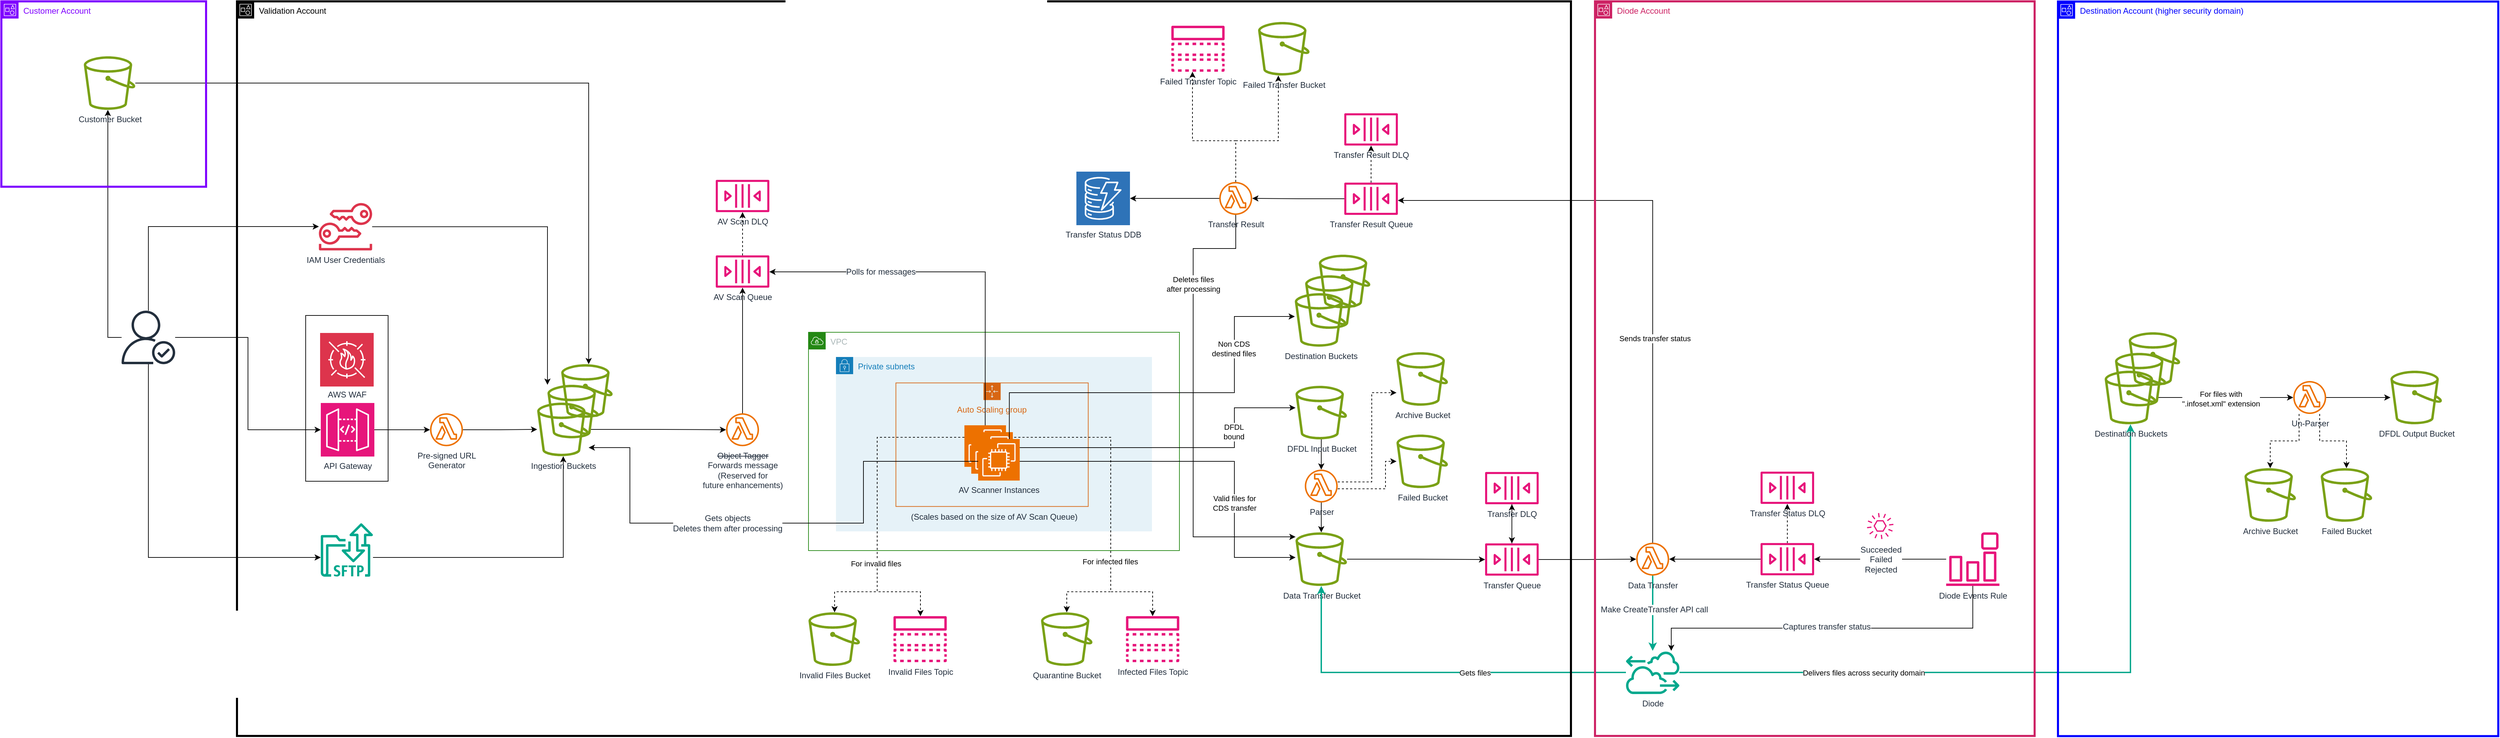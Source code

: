 <mxfile version="21.7.4" type="device">
  <diagram id="eF6gYfKP3uCHMjd-4i2G" name="Page-1">
    <mxGraphModel dx="3836" dy="2178" grid="1" gridSize="10" guides="1" tooltips="1" connect="1" arrows="1" fold="1" page="1" pageScale="1" pageWidth="850" pageHeight="1100" math="0" shadow="0">
      <root>
        <mxCell id="0" />
        <mxCell id="1" parent="0" />
        <mxCell id="sntGFf_pfklbJmKi7fL0-56" style="edgeStyle=orthogonalEdgeStyle;rounded=0;orthogonalLoop=1;jettySize=auto;html=1;fontFamily=Helvetica;fontSize=12;fontColor=#232F3E;" parent="1" source="sntGFf_pfklbJmKi7fL0-2" target="sntGFf_pfklbJmKi7fL0-34" edge="1">
          <mxGeometry relative="1" as="geometry" />
        </mxCell>
        <mxCell id="sntGFf_pfklbJmKi7fL0-2" value="Data Transfer Bucket" style="sketch=0;outlineConnect=0;fontColor=#232F3E;gradientColor=none;fillColor=#7AA116;strokeColor=none;dashed=0;verticalLabelPosition=bottom;verticalAlign=top;align=center;html=1;fontSize=12;fontStyle=0;aspect=fixed;pointerEvents=1;shape=mxgraph.aws4.bucket;" parent="1" vertex="1">
          <mxGeometry x="769" y="533.5" width="75" height="78" as="geometry" />
        </mxCell>
        <mxCell id="sntGFf_pfklbJmKi7fL0-3" value="AV Scan DLQ" style="sketch=0;outlineConnect=0;fontColor=#232F3E;gradientColor=none;fillColor=#E7157B;strokeColor=none;dashed=0;verticalLabelPosition=bottom;verticalAlign=top;align=center;html=1;fontSize=12;fontStyle=0;aspect=fixed;pointerEvents=1;shape=mxgraph.aws4.queue;" parent="1" vertex="1">
          <mxGeometry x="-75" y="20" width="78" height="47" as="geometry" />
        </mxCell>
        <mxCell id="sntGFf_pfklbJmKi7fL0-39" value="" style="edgeStyle=orthogonalEdgeStyle;rounded=0;orthogonalLoop=1;jettySize=auto;html=1;fontFamily=Helvetica;fontSize=12;fontColor=#232F3E;dashed=1;" parent="1" source="sntGFf_pfklbJmKi7fL0-6" target="sntGFf_pfklbJmKi7fL0-3" edge="1">
          <mxGeometry relative="1" as="geometry" />
        </mxCell>
        <mxCell id="sntGFf_pfklbJmKi7fL0-6" value="AV Scan Queue" style="sketch=0;outlineConnect=0;fontColor=#232F3E;gradientColor=none;fillColor=#E7157B;strokeColor=none;dashed=0;verticalLabelPosition=bottom;verticalAlign=top;align=center;html=1;fontSize=12;fontStyle=0;aspect=fixed;pointerEvents=1;shape=mxgraph.aws4.queue;" parent="1" vertex="1">
          <mxGeometry x="-75" y="130" width="78" height="47" as="geometry" />
        </mxCell>
        <mxCell id="sntGFf_pfklbJmKi7fL0-55" style="edgeStyle=orthogonalEdgeStyle;rounded=0;orthogonalLoop=1;jettySize=auto;html=1;fontFamily=Helvetica;fontSize=12;fontColor=#232F3E;" parent="1" source="sntGFf_pfklbJmKi7fL0-8" target="sntGFf_pfklbJmKi7fL0-47" edge="1">
          <mxGeometry relative="1" as="geometry" />
        </mxCell>
        <mxCell id="sntGFf_pfklbJmKi7fL0-8" value="Pre-signed URL&lt;br&gt;Generator" style="sketch=0;outlineConnect=0;fontColor=#232F3E;gradientColor=none;fillColor=#ED7100;strokeColor=none;dashed=0;verticalLabelPosition=bottom;verticalAlign=top;align=center;html=1;fontSize=12;fontStyle=0;aspect=fixed;pointerEvents=1;shape=mxgraph.aws4.lambda_function;" parent="1" vertex="1">
          <mxGeometry x="-491" y="360" width="48" height="48" as="geometry" />
        </mxCell>
        <mxCell id="sntGFf_pfklbJmKi7fL0-38" style="edgeStyle=orthogonalEdgeStyle;rounded=0;orthogonalLoop=1;jettySize=auto;html=1;fontFamily=Helvetica;fontSize=12;fontColor=#232F3E;" parent="1" source="sntGFf_pfklbJmKi7fL0-11" target="sntGFf_pfklbJmKi7fL0-8" edge="1">
          <mxGeometry relative="1" as="geometry" />
        </mxCell>
        <mxCell id="sntGFf_pfklbJmKi7fL0-11" value="API Gateway" style="sketch=0;points=[[0,0,0],[0.25,0,0],[0.5,0,0],[0.75,0,0],[1,0,0],[0,1,0],[0.25,1,0],[0.5,1,0],[0.75,1,0],[1,1,0],[0,0.25,0],[0,0.5,0],[0,0.75,0],[1,0.25,0],[1,0.5,0],[1,0.75,0]];outlineConnect=0;fontColor=#232F3E;fillColor=#E7157B;strokeColor=#ffffff;dashed=0;verticalLabelPosition=bottom;verticalAlign=top;align=center;html=1;fontSize=12;fontStyle=0;aspect=fixed;shape=mxgraph.aws4.resourceIcon;resIcon=mxgraph.aws4.api_gateway;" parent="1" vertex="1">
          <mxGeometry x="-650" y="345" width="78" height="78" as="geometry" />
        </mxCell>
        <mxCell id="sntGFf_pfklbJmKi7fL0-14" value="AWS WAF" style="sketch=0;outlineConnect=0;fontColor=#232F3E;gradientColor=none;strokeColor=#ffffff;fillColor=#DD344C;dashed=0;verticalLabelPosition=bottom;verticalAlign=top;align=center;html=1;fontSize=12;fontStyle=0;spacing=2;shape=mxgraph.aws4.productIcon;prIcon=mxgraph.aws4.waf;labelPosition=center;" parent="1" vertex="1">
          <mxGeometry x="-652" y="242" width="80" height="76.5" as="geometry" />
        </mxCell>
        <mxCell id="sntGFf_pfklbJmKi7fL0-86" style="edgeStyle=orthogonalEdgeStyle;rounded=0;orthogonalLoop=1;jettySize=auto;html=1;fontFamily=Helvetica;fontSize=12;fontColor=#232F3E;" parent="1" source="sntGFf_pfklbJmKi7fL0-16" target="sntGFf_pfklbJmKi7fL0-36" edge="1">
          <mxGeometry relative="1" as="geometry" />
        </mxCell>
        <mxCell id="sntGFf_pfklbJmKi7fL0-87" style="edgeStyle=orthogonalEdgeStyle;rounded=0;orthogonalLoop=1;jettySize=auto;html=1;fontFamily=Helvetica;fontSize=12;fontColor=#232F3E;dashed=1;" parent="1" source="sntGFf_pfklbJmKi7fL0-16" target="sntGFf_pfklbJmKi7fL0-19" edge="1">
          <mxGeometry relative="1" as="geometry">
            <Array as="points">
              <mxPoint x="682" y="-37" />
              <mxPoint x="744" y="-37" />
            </Array>
          </mxGeometry>
        </mxCell>
        <mxCell id="sntGFf_pfklbJmKi7fL0-89" style="edgeStyle=orthogonalEdgeStyle;rounded=0;orthogonalLoop=1;jettySize=auto;html=1;fontFamily=Helvetica;fontSize=12;fontColor=#232F3E;dashed=1;" parent="1" source="sntGFf_pfklbJmKi7fL0-16" target="sntGFf_pfklbJmKi7fL0-28" edge="1">
          <mxGeometry relative="1" as="geometry">
            <Array as="points">
              <mxPoint x="682" y="-37" />
              <mxPoint x="619" y="-37" />
            </Array>
          </mxGeometry>
        </mxCell>
        <mxCell id="2y4nsMJNVEc4eaiAui36-10" style="edgeStyle=orthogonalEdgeStyle;rounded=0;orthogonalLoop=1;jettySize=auto;html=1;" edge="1" parent="1" source="sntGFf_pfklbJmKi7fL0-16" target="sntGFf_pfklbJmKi7fL0-2">
          <mxGeometry relative="1" as="geometry">
            <Array as="points">
              <mxPoint x="682" y="120" />
              <mxPoint x="620" y="120" />
              <mxPoint x="620" y="540" />
            </Array>
          </mxGeometry>
        </mxCell>
        <mxCell id="2y4nsMJNVEc4eaiAui36-11" value="Deletes files&lt;br&gt;after processing" style="edgeLabel;html=1;align=center;verticalAlign=middle;resizable=0;points=[];" vertex="1" connectable="0" parent="2y4nsMJNVEc4eaiAui36-10">
          <mxGeometry x="-0.572" relative="1" as="geometry">
            <mxPoint y="17" as="offset" />
          </mxGeometry>
        </mxCell>
        <mxCell id="sntGFf_pfklbJmKi7fL0-16" value="Transfer Result" style="sketch=0;outlineConnect=0;fontColor=#232F3E;gradientColor=none;fillColor=#ED7100;strokeColor=none;dashed=0;verticalLabelPosition=bottom;verticalAlign=top;align=center;html=1;fontSize=12;fontStyle=0;aspect=fixed;pointerEvents=1;shape=mxgraph.aws4.lambda_function;" parent="1" vertex="1">
          <mxGeometry x="658" y="23" width="48" height="48" as="geometry" />
        </mxCell>
        <mxCell id="sntGFf_pfklbJmKi7fL0-17" value="Invalid Files Bucket" style="sketch=0;outlineConnect=0;fontColor=#232F3E;gradientColor=none;fillColor=#7AA116;strokeColor=none;dashed=0;verticalLabelPosition=bottom;verticalAlign=top;align=center;html=1;fontSize=12;fontStyle=0;aspect=fixed;pointerEvents=1;shape=mxgraph.aws4.bucket;" parent="1" vertex="1">
          <mxGeometry x="60" y="650" width="75" height="78" as="geometry" />
        </mxCell>
        <mxCell id="sntGFf_pfklbJmKi7fL0-19" value="Failed Transfer Bucket" style="sketch=0;outlineConnect=0;fontColor=#232F3E;gradientColor=none;fillColor=#7AA116;strokeColor=none;dashed=0;verticalLabelPosition=bottom;verticalAlign=top;align=center;html=1;fontSize=12;fontStyle=0;aspect=fixed;pointerEvents=1;shape=mxgraph.aws4.bucket;" parent="1" vertex="1">
          <mxGeometry x="714.5" y="-210" width="75" height="78" as="geometry" />
        </mxCell>
        <mxCell id="sntGFf_pfklbJmKi7fL0-20" value="Quarantine Bucket" style="sketch=0;outlineConnect=0;fontColor=#232F3E;gradientColor=none;fillColor=#7AA116;strokeColor=none;dashed=0;verticalLabelPosition=bottom;verticalAlign=top;align=center;html=1;fontSize=12;fontStyle=0;aspect=fixed;pointerEvents=1;shape=mxgraph.aws4.bucket;" parent="1" vertex="1">
          <mxGeometry x="398.5" y="650" width="75" height="78" as="geometry" />
        </mxCell>
        <mxCell id="sntGFf_pfklbJmKi7fL0-62" style="edgeStyle=orthogonalEdgeStyle;rounded=0;orthogonalLoop=1;jettySize=auto;html=1;fontFamily=Helvetica;fontSize=12;fontColor=#232F3E;" parent="1" source="sntGFf_pfklbJmKi7fL0-21" target="sntGFf_pfklbJmKi7fL0-61" edge="1">
          <mxGeometry relative="1" as="geometry" />
        </mxCell>
        <mxCell id="sntGFf_pfklbJmKi7fL0-21" value="DFDL Input Bucket" style="sketch=0;outlineConnect=0;fontColor=#232F3E;gradientColor=none;fillColor=#7AA116;strokeColor=none;dashed=0;verticalLabelPosition=bottom;verticalAlign=top;align=center;html=1;fontSize=12;fontStyle=0;aspect=fixed;pointerEvents=1;shape=mxgraph.aws4.bucket;" parent="1" vertex="1">
          <mxGeometry x="769" y="320" width="75" height="78" as="geometry" />
        </mxCell>
        <mxCell id="sntGFf_pfklbJmKi7fL0-24" value="Infected Files Topic" style="sketch=0;outlineConnect=0;fontColor=#232F3E;gradientColor=none;fillColor=#E7157B;strokeColor=none;dashed=0;verticalLabelPosition=bottom;verticalAlign=top;align=center;html=1;fontSize=12;fontStyle=0;aspect=fixed;pointerEvents=1;shape=mxgraph.aws4.topic;fontFamily=Helvetica;" parent="1" vertex="1">
          <mxGeometry x="522" y="655.5" width="78" height="67" as="geometry" />
        </mxCell>
        <mxCell id="sntGFf_pfklbJmKi7fL0-25" value="Invalid Files Topic" style="sketch=0;outlineConnect=0;fontColor=#232F3E;gradientColor=none;fillColor=#E7157B;strokeColor=none;dashed=0;verticalLabelPosition=bottom;verticalAlign=top;align=center;html=1;fontSize=12;fontStyle=0;aspect=fixed;pointerEvents=1;shape=mxgraph.aws4.topic;fontFamily=Helvetica;" parent="1" vertex="1">
          <mxGeometry x="183.5" y="655.5" width="78" height="67" as="geometry" />
        </mxCell>
        <mxCell id="sntGFf_pfklbJmKi7fL0-28" value="Failed Transfer Topic" style="sketch=0;outlineConnect=0;fontColor=#232F3E;gradientColor=none;fillColor=#E7157B;strokeColor=none;dashed=0;verticalLabelPosition=bottom;verticalAlign=top;align=center;html=1;fontSize=12;fontStyle=0;aspect=fixed;pointerEvents=1;shape=mxgraph.aws4.topic;fontFamily=Helvetica;" parent="1" vertex="1">
          <mxGeometry x="588" y="-204.5" width="78" height="67" as="geometry" />
        </mxCell>
        <mxCell id="sntGFf_pfklbJmKi7fL0-31" style="edgeStyle=orthogonalEdgeStyle;rounded=0;orthogonalLoop=1;jettySize=auto;html=1;fontFamily=Helvetica;fontSize=12;fontColor=#232F3E;" parent="1" source="sntGFf_pfklbJmKi7fL0-29" target="sntGFf_pfklbJmKi7fL0-16" edge="1">
          <mxGeometry relative="1" as="geometry" />
        </mxCell>
        <mxCell id="sntGFf_pfklbJmKi7fL0-64" style="edgeStyle=orthogonalEdgeStyle;rounded=0;orthogonalLoop=1;jettySize=auto;html=1;fontFamily=Helvetica;fontSize=12;fontColor=#232F3E;dashed=1;" parent="1" source="sntGFf_pfklbJmKi7fL0-29" target="sntGFf_pfklbJmKi7fL0-32" edge="1">
          <mxGeometry relative="1" as="geometry" />
        </mxCell>
        <mxCell id="sntGFf_pfklbJmKi7fL0-29" value="Transfer Result Queue" style="sketch=0;outlineConnect=0;fontColor=#232F3E;gradientColor=none;fillColor=#E7157B;strokeColor=none;dashed=0;verticalLabelPosition=bottom;verticalAlign=top;align=center;html=1;fontSize=12;fontStyle=0;aspect=fixed;pointerEvents=1;shape=mxgraph.aws4.queue;" parent="1" vertex="1">
          <mxGeometry x="840" y="24" width="78" height="47" as="geometry" />
        </mxCell>
        <mxCell id="sntGFf_pfklbJmKi7fL0-32" value="Transfer Result DLQ" style="sketch=0;outlineConnect=0;fontColor=#232F3E;gradientColor=none;fillColor=#E7157B;strokeColor=none;dashed=0;verticalLabelPosition=bottom;verticalAlign=top;align=center;html=1;fontSize=12;fontStyle=0;aspect=fixed;pointerEvents=1;shape=mxgraph.aws4.queue;" parent="1" vertex="1">
          <mxGeometry x="840" y="-77" width="78" height="47" as="geometry" />
        </mxCell>
        <mxCell id="sntGFf_pfklbJmKi7fL0-57" value="" style="edgeStyle=orthogonalEdgeStyle;rounded=0;orthogonalLoop=1;jettySize=auto;html=1;fontFamily=Helvetica;fontSize=12;fontColor=#232F3E;dashed=1;" parent="1" source="sntGFf_pfklbJmKi7fL0-34" target="sntGFf_pfklbJmKi7fL0-35" edge="1">
          <mxGeometry relative="1" as="geometry" />
        </mxCell>
        <mxCell id="sntGFf_pfklbJmKi7fL0-67" value="" style="edgeStyle=orthogonalEdgeStyle;rounded=0;orthogonalLoop=1;jettySize=auto;html=1;fontFamily=Helvetica;fontSize=12;fontColor=#232F3E;" parent="1" source="sntGFf_pfklbJmKi7fL0-34" target="sntGFf_pfklbJmKi7fL0-58" edge="1">
          <mxGeometry relative="1" as="geometry" />
        </mxCell>
        <mxCell id="sntGFf_pfklbJmKi7fL0-34" value="Transfer Queue" style="sketch=0;outlineConnect=0;fontColor=#232F3E;gradientColor=none;fillColor=#E7157B;strokeColor=none;dashed=0;verticalLabelPosition=bottom;verticalAlign=top;align=center;html=1;fontSize=12;fontStyle=0;aspect=fixed;pointerEvents=1;shape=mxgraph.aws4.queue;" parent="1" vertex="1">
          <mxGeometry x="1045" y="549.5" width="78" height="47" as="geometry" />
        </mxCell>
        <mxCell id="2y4nsMJNVEc4eaiAui36-43" value="" style="edgeStyle=orthogonalEdgeStyle;rounded=0;orthogonalLoop=1;jettySize=auto;html=1;" edge="1" parent="1" source="sntGFf_pfklbJmKi7fL0-35" target="sntGFf_pfklbJmKi7fL0-34">
          <mxGeometry relative="1" as="geometry" />
        </mxCell>
        <mxCell id="sntGFf_pfklbJmKi7fL0-35" value="Transfer DLQ" style="sketch=0;outlineConnect=0;fontColor=#232F3E;gradientColor=none;fillColor=#E7157B;strokeColor=none;dashed=0;verticalLabelPosition=bottom;verticalAlign=top;align=center;html=1;fontSize=12;fontStyle=0;aspect=fixed;pointerEvents=1;shape=mxgraph.aws4.queue;" parent="1" vertex="1">
          <mxGeometry x="1045" y="445.5" width="78" height="47" as="geometry" />
        </mxCell>
        <mxCell id="sntGFf_pfklbJmKi7fL0-36" value="Transfer Status DDB" style="sketch=0;points=[[0,0,0],[0.25,0,0],[0.5,0,0],[0.75,0,0],[1,0,0],[0,1,0],[0.25,1,0],[0.5,1,0],[0.75,1,0],[1,1,0],[0,0.25,0],[0,0.5,0],[0,0.75,0],[1,0.25,0],[1,0.5,0],[1,0.75,0]];outlineConnect=0;fontColor=#232F3E;fillColor=#2e73b8;strokeColor=#ffffff;dashed=0;verticalLabelPosition=bottom;verticalAlign=top;align=center;html=1;fontSize=12;fontStyle=0;aspect=fixed;shape=mxgraph.aws4.resourceIcon;resIcon=mxgraph.aws4.dynamodb;fontFamily=Helvetica;" parent="1" vertex="1">
          <mxGeometry x="450" y="8" width="78" height="78" as="geometry" />
        </mxCell>
        <mxCell id="sntGFf_pfklbJmKi7fL0-54" style="edgeStyle=orthogonalEdgeStyle;rounded=0;orthogonalLoop=1;jettySize=auto;html=1;fontFamily=Helvetica;fontSize=12;fontColor=#232F3E;" parent="1" source="sntGFf_pfklbJmKi7fL0-37" target="sntGFf_pfklbJmKi7fL0-47" edge="1">
          <mxGeometry relative="1" as="geometry">
            <Array as="points">
              <mxPoint x="-297" y="570" />
            </Array>
          </mxGeometry>
        </mxCell>
        <mxCell id="sntGFf_pfklbJmKi7fL0-37" value="" style="sketch=0;outlineConnect=0;fontColor=#232F3E;gradientColor=none;fillColor=#01A88D;strokeColor=none;dashed=0;verticalLabelPosition=bottom;verticalAlign=top;align=center;html=1;fontSize=12;fontStyle=0;aspect=fixed;shape=mxgraph.aws4.transfer_for_sftp_resource;fontFamily=Helvetica;" parent="1" vertex="1">
          <mxGeometry x="-650" y="520" width="76" height="78" as="geometry" />
        </mxCell>
        <mxCell id="sntGFf_pfklbJmKi7fL0-50" style="edgeStyle=orthogonalEdgeStyle;rounded=0;orthogonalLoop=1;jettySize=auto;html=1;fontFamily=Helvetica;fontSize=12;fontColor=#232F3E;" parent="1" source="sntGFf_pfklbJmKi7fL0-47" target="sntGFf_pfklbJmKi7fL0-7" edge="1">
          <mxGeometry relative="1" as="geometry" />
        </mxCell>
        <mxCell id="sntGFf_pfklbJmKi7fL0-47" value="Ingestion Buckets" style="sketch=0;outlineConnect=0;fontColor=#232F3E;gradientColor=none;fillColor=#7AA116;strokeColor=none;dashed=0;verticalLabelPosition=bottom;verticalAlign=top;align=center;html=1;fontSize=12;fontStyle=0;aspect=fixed;pointerEvents=1;shape=mxgraph.aws4.bucket;fontFamily=Helvetica;" parent="1" vertex="1">
          <mxGeometry x="-335" y="344.5" width="75" height="78" as="geometry" />
        </mxCell>
        <mxCell id="sntGFf_pfklbJmKi7fL0-48" value="" style="sketch=0;outlineConnect=0;fontColor=#232F3E;gradientColor=none;fillColor=#7AA116;strokeColor=none;dashed=0;verticalLabelPosition=bottom;verticalAlign=top;align=center;html=1;fontSize=12;fontStyle=0;aspect=fixed;pointerEvents=1;shape=mxgraph.aws4.bucket;fontFamily=Helvetica;" parent="1" vertex="1">
          <mxGeometry x="-320" y="318.5" width="75" height="78" as="geometry" />
        </mxCell>
        <mxCell id="sntGFf_pfklbJmKi7fL0-49" value="" style="sketch=0;outlineConnect=0;fontColor=#232F3E;gradientColor=none;fillColor=#7AA116;strokeColor=none;dashed=0;verticalLabelPosition=bottom;verticalAlign=top;align=center;html=1;fontSize=12;fontStyle=0;aspect=fixed;pointerEvents=1;shape=mxgraph.aws4.bucket;fontFamily=Helvetica;" parent="1" vertex="1">
          <mxGeometry x="-300" y="288.5" width="75" height="78" as="geometry" />
        </mxCell>
        <mxCell id="sntGFf_pfklbJmKi7fL0-66" style="edgeStyle=orthogonalEdgeStyle;rounded=0;orthogonalLoop=1;jettySize=auto;html=1;fontFamily=Helvetica;fontSize=12;fontColor=#232F3E;" parent="1" source="sntGFf_pfklbJmKi7fL0-58" target="sntGFf_pfklbJmKi7fL0-29" edge="1">
          <mxGeometry relative="1" as="geometry">
            <Array as="points">
              <mxPoint x="1289" y="50" />
            </Array>
          </mxGeometry>
        </mxCell>
        <mxCell id="2y4nsMJNVEc4eaiAui36-12" value="Sends transfer status" style="edgeLabel;html=1;align=center;verticalAlign=middle;resizable=0;points=[];" vertex="1" connectable="0" parent="sntGFf_pfklbJmKi7fL0-66">
          <mxGeometry x="-0.314" y="-3" relative="1" as="geometry">
            <mxPoint as="offset" />
          </mxGeometry>
        </mxCell>
        <mxCell id="sntGFf_pfklbJmKi7fL0-78" style="edgeStyle=orthogonalEdgeStyle;rounded=0;orthogonalLoop=1;jettySize=auto;html=1;fontFamily=Helvetica;fontSize=12;fontColor=#232F3E;strokeColor=#01a88d;strokeWidth=2;" parent="1" source="sntGFf_pfklbJmKi7fL0-58" target="sntGFf_pfklbJmKi7fL0-77" edge="1">
          <mxGeometry relative="1" as="geometry" />
        </mxCell>
        <mxCell id="sntGFf_pfklbJmKi7fL0-108" value="Make CreateTransfer API call" style="edgeLabel;html=1;align=center;verticalAlign=middle;resizable=0;points=[];fontSize=12;fontFamily=Helvetica;fontColor=#232F3E;" parent="sntGFf_pfklbJmKi7fL0-78" vertex="1" connectable="0">
          <mxGeometry x="-0.127" y="2" relative="1" as="geometry">
            <mxPoint y="1" as="offset" />
          </mxGeometry>
        </mxCell>
        <mxCell id="sntGFf_pfklbJmKi7fL0-58" value="Data Transfer" style="sketch=0;outlineConnect=0;fontColor=#232F3E;gradientColor=none;fillColor=#ED7100;strokeColor=none;dashed=0;verticalLabelPosition=bottom;verticalAlign=top;align=center;html=1;fontSize=12;fontStyle=0;aspect=fixed;pointerEvents=1;shape=mxgraph.aws4.lambda_function;" parent="1" vertex="1">
          <mxGeometry x="1265" y="548.5" width="48" height="48" as="geometry" />
        </mxCell>
        <mxCell id="sntGFf_pfklbJmKi7fL0-63" style="edgeStyle=orthogonalEdgeStyle;rounded=0;orthogonalLoop=1;jettySize=auto;html=1;fontFamily=Helvetica;fontSize=12;fontColor=#232F3E;" parent="1" source="sntGFf_pfklbJmKi7fL0-61" target="sntGFf_pfklbJmKi7fL0-2" edge="1">
          <mxGeometry relative="1" as="geometry" />
        </mxCell>
        <mxCell id="2y4nsMJNVEc4eaiAui36-44" style="edgeStyle=orthogonalEdgeStyle;rounded=0;orthogonalLoop=1;jettySize=auto;html=1;dashed=1;" edge="1" parent="1" source="sntGFf_pfklbJmKi7fL0-61" target="2y4nsMJNVEc4eaiAui36-42">
          <mxGeometry relative="1" as="geometry">
            <Array as="points">
              <mxPoint x="880" y="460" />
              <mxPoint x="880" y="330" />
            </Array>
          </mxGeometry>
        </mxCell>
        <mxCell id="2y4nsMJNVEc4eaiAui36-45" style="edgeStyle=orthogonalEdgeStyle;rounded=0;orthogonalLoop=1;jettySize=auto;html=1;dashed=1;" edge="1" parent="1" source="sntGFf_pfklbJmKi7fL0-61" target="2y4nsMJNVEc4eaiAui36-41">
          <mxGeometry relative="1" as="geometry">
            <Array as="points">
              <mxPoint x="900" y="470" />
              <mxPoint x="900" y="430" />
            </Array>
          </mxGeometry>
        </mxCell>
        <mxCell id="sntGFf_pfklbJmKi7fL0-61" value="Parser" style="sketch=0;outlineConnect=0;fontColor=#232F3E;gradientColor=none;fillColor=#ED7100;strokeColor=none;dashed=0;verticalLabelPosition=bottom;verticalAlign=top;align=center;html=1;fontSize=12;fontStyle=0;aspect=fixed;pointerEvents=1;shape=mxgraph.aws4.lambda_function;" parent="1" vertex="1">
          <mxGeometry x="782.5" y="442" width="48" height="48" as="geometry" />
        </mxCell>
        <mxCell id="sntGFf_pfklbJmKi7fL0-68" value="" style="edgeStyle=orthogonalEdgeStyle;rounded=0;orthogonalLoop=1;jettySize=auto;html=1;fontFamily=Helvetica;fontSize=12;fontColor=#232F3E;dashed=1;" parent="1" source="sntGFf_pfklbJmKi7fL0-69" target="sntGFf_pfklbJmKi7fL0-70" edge="1">
          <mxGeometry relative="1" as="geometry" />
        </mxCell>
        <mxCell id="sntGFf_pfklbJmKi7fL0-76" style="edgeStyle=orthogonalEdgeStyle;rounded=0;orthogonalLoop=1;jettySize=auto;html=1;fontFamily=Helvetica;fontSize=12;fontColor=#232F3E;" parent="1" source="sntGFf_pfklbJmKi7fL0-69" target="sntGFf_pfklbJmKi7fL0-58" edge="1">
          <mxGeometry relative="1" as="geometry" />
        </mxCell>
        <mxCell id="sntGFf_pfklbJmKi7fL0-69" value="Transfer Status Queue" style="sketch=0;outlineConnect=0;fontColor=#232F3E;gradientColor=none;fillColor=#E7157B;strokeColor=none;dashed=0;verticalLabelPosition=bottom;verticalAlign=top;align=center;html=1;fontSize=12;fontStyle=0;aspect=fixed;pointerEvents=1;shape=mxgraph.aws4.queue;" parent="1" vertex="1">
          <mxGeometry x="1446" y="549" width="78" height="47" as="geometry" />
        </mxCell>
        <mxCell id="sntGFf_pfklbJmKi7fL0-70" value="Transfer Status DLQ" style="sketch=0;outlineConnect=0;fontColor=#232F3E;gradientColor=none;fillColor=#E7157B;strokeColor=none;dashed=0;verticalLabelPosition=bottom;verticalAlign=top;align=center;html=1;fontSize=12;fontStyle=0;aspect=fixed;pointerEvents=1;shape=mxgraph.aws4.queue;" parent="1" vertex="1">
          <mxGeometry x="1446" y="445" width="78" height="47" as="geometry" />
        </mxCell>
        <mxCell id="sntGFf_pfklbJmKi7fL0-72" style="edgeStyle=orthogonalEdgeStyle;rounded=0;orthogonalLoop=1;jettySize=auto;html=1;fontFamily=Helvetica;fontSize=12;fontColor=#232F3E;" parent="1" source="sntGFf_pfklbJmKi7fL0-71" target="sntGFf_pfklbJmKi7fL0-69" edge="1">
          <mxGeometry relative="1" as="geometry" />
        </mxCell>
        <mxCell id="sntGFf_pfklbJmKi7fL0-73" value="Succeeded&lt;br&gt;Failed&lt;br&gt;Rejected" style="edgeLabel;html=1;align=center;verticalAlign=middle;resizable=0;points=[];fontSize=12;fontFamily=Helvetica;fontColor=#232F3E;" parent="sntGFf_pfklbJmKi7fL0-72" vertex="1" connectable="0">
          <mxGeometry x="-0.013" relative="1" as="geometry">
            <mxPoint as="offset" />
          </mxGeometry>
        </mxCell>
        <mxCell id="sntGFf_pfklbJmKi7fL0-71" value="Diode Events Rule" style="sketch=0;outlineConnect=0;fontColor=#232F3E;gradientColor=none;fillColor=#E7157B;strokeColor=none;dashed=0;verticalLabelPosition=bottom;verticalAlign=top;align=center;html=1;fontSize=12;fontStyle=0;aspect=fixed;pointerEvents=1;shape=mxgraph.aws4.event_event_based;fontFamily=Helvetica;" parent="1" vertex="1">
          <mxGeometry x="1716" y="533.5" width="78" height="78" as="geometry" />
        </mxCell>
        <mxCell id="sntGFf_pfklbJmKi7fL0-74" value="" style="sketch=0;outlineConnect=0;fontColor=#232F3E;gradientColor=none;fillColor=#E7157B;strokeColor=none;dashed=0;verticalLabelPosition=bottom;verticalAlign=top;align=center;html=1;fontSize=12;fontStyle=0;aspect=fixed;pointerEvents=1;shape=mxgraph.aws4.event;fontFamily=Helvetica;" parent="1" vertex="1">
          <mxGeometry x="1601" y="505" width="38.5" height="38.5" as="geometry" />
        </mxCell>
        <mxCell id="sntGFf_pfklbJmKi7fL0-80" style="edgeStyle=orthogonalEdgeStyle;rounded=0;orthogonalLoop=1;jettySize=auto;html=1;fontFamily=Helvetica;fontSize=12;fontColor=#232F3E;strokeColor=#01a88d;strokeWidth=2;" parent="1" source="sntGFf_pfklbJmKi7fL0-77" target="sntGFf_pfklbJmKi7fL0-2" edge="1">
          <mxGeometry relative="1" as="geometry" />
        </mxCell>
        <mxCell id="2y4nsMJNVEc4eaiAui36-20" value="Gets files" style="edgeLabel;html=1;align=center;verticalAlign=middle;resizable=0;points=[];" vertex="1" connectable="0" parent="sntGFf_pfklbJmKi7fL0-80">
          <mxGeometry x="-0.225" y="2" relative="1" as="geometry">
            <mxPoint y="-2" as="offset" />
          </mxGeometry>
        </mxCell>
        <mxCell id="sntGFf_pfklbJmKi7fL0-85" style="edgeStyle=orthogonalEdgeStyle;rounded=0;orthogonalLoop=1;jettySize=auto;html=1;fontFamily=Helvetica;fontSize=12;fontColor=#232F3E;strokeColor=#01a88d;strokeWidth=2;" parent="1" source="sntGFf_pfklbJmKi7fL0-77" target="sntGFf_pfklbJmKi7fL0-82" edge="1">
          <mxGeometry relative="1" as="geometry" />
        </mxCell>
        <mxCell id="2y4nsMJNVEc4eaiAui36-21" value="Delivers files across security domain" style="edgeLabel;html=1;align=center;verticalAlign=middle;resizable=0;points=[];" vertex="1" connectable="0" parent="sntGFf_pfklbJmKi7fL0-85">
          <mxGeometry x="-0.473" y="-4" relative="1" as="geometry">
            <mxPoint x="-1" y="-4" as="offset" />
          </mxGeometry>
        </mxCell>
        <mxCell id="sntGFf_pfklbJmKi7fL0-107" style="edgeStyle=orthogonalEdgeStyle;rounded=0;orthogonalLoop=1;jettySize=auto;html=1;fontFamily=Helvetica;fontSize=12;fontColor=#232F3E;" parent="1" source="sntGFf_pfklbJmKi7fL0-71" target="sntGFf_pfklbJmKi7fL0-77" edge="1">
          <mxGeometry relative="1" as="geometry">
            <Array as="points">
              <mxPoint x="1755" y="673" />
              <mxPoint x="1316" y="673" />
            </Array>
          </mxGeometry>
        </mxCell>
        <mxCell id="sntGFf_pfklbJmKi7fL0-109" value="Captures transfer status" style="edgeLabel;html=1;align=center;verticalAlign=middle;resizable=0;points=[];fontSize=12;fontFamily=Helvetica;fontColor=#232F3E;" parent="sntGFf_pfklbJmKi7fL0-107" vertex="1" connectable="0">
          <mxGeometry x="-0.005" y="-5" relative="1" as="geometry">
            <mxPoint x="-9" y="3" as="offset" />
          </mxGeometry>
        </mxCell>
        <mxCell id="sntGFf_pfklbJmKi7fL0-77" value="Diode" style="sketch=0;outlineConnect=0;fontColor=#232F3E;gradientColor=none;fillColor=#01A88D;strokeColor=none;dashed=0;verticalLabelPosition=bottom;verticalAlign=top;align=center;html=1;fontSize=12;fontStyle=0;aspect=fixed;shape=mxgraph.aws4.application_discovery_service_aws_discovery_agent;fontFamily=Helvetica;" parent="1" vertex="1">
          <mxGeometry x="1250" y="706" width="78" height="63" as="geometry" />
        </mxCell>
        <mxCell id="2y4nsMJNVEc4eaiAui36-49" style="edgeStyle=orthogonalEdgeStyle;rounded=0;orthogonalLoop=1;jettySize=auto;html=1;" edge="1" parent="1" source="sntGFf_pfklbJmKi7fL0-82" target="2y4nsMJNVEc4eaiAui36-37">
          <mxGeometry relative="1" as="geometry" />
        </mxCell>
        <mxCell id="2y4nsMJNVEc4eaiAui36-50" value="For files with&lt;br&gt;&quot;.infoset.xml&quot; extension" style="edgeLabel;html=1;align=center;verticalAlign=middle;resizable=0;points=[];" vertex="1" connectable="0" parent="2y4nsMJNVEc4eaiAui36-49">
          <mxGeometry x="-0.072" y="-2" relative="1" as="geometry">
            <mxPoint x="1" as="offset" />
          </mxGeometry>
        </mxCell>
        <mxCell id="sntGFf_pfklbJmKi7fL0-82" value="Destination Buckets" style="sketch=0;outlineConnect=0;fontColor=#232F3E;gradientColor=none;fillColor=#7AA116;strokeColor=none;dashed=0;verticalLabelPosition=bottom;verticalAlign=top;align=center;html=1;fontSize=12;fontStyle=0;aspect=fixed;pointerEvents=1;shape=mxgraph.aws4.bucket;fontFamily=Helvetica;" parent="1" vertex="1">
          <mxGeometry x="1947" y="298" width="75" height="78" as="geometry" />
        </mxCell>
        <mxCell id="sntGFf_pfklbJmKi7fL0-83" value="" style="sketch=0;outlineConnect=0;fontColor=#232F3E;gradientColor=none;fillColor=#7AA116;strokeColor=none;dashed=0;verticalLabelPosition=bottom;verticalAlign=top;align=center;html=1;fontSize=12;fontStyle=0;aspect=fixed;pointerEvents=1;shape=mxgraph.aws4.bucket;fontFamily=Helvetica;" parent="1" vertex="1">
          <mxGeometry x="1962" y="272" width="75" height="78" as="geometry" />
        </mxCell>
        <mxCell id="sntGFf_pfklbJmKi7fL0-84" value="" style="sketch=0;outlineConnect=0;fontColor=#232F3E;gradientColor=none;fillColor=#7AA116;strokeColor=none;dashed=0;verticalLabelPosition=bottom;verticalAlign=top;align=center;html=1;fontSize=12;fontStyle=0;aspect=fixed;pointerEvents=1;shape=mxgraph.aws4.bucket;fontFamily=Helvetica;" parent="1" vertex="1">
          <mxGeometry x="1982" y="242" width="75" height="78" as="geometry" />
        </mxCell>
        <mxCell id="sntGFf_pfklbJmKi7fL0-7" value="&lt;strike&gt;Object Tagger&lt;br&gt;&lt;/strike&gt;Forwards message&lt;br&gt;(Reserved for&lt;br&gt;future enhancements)" style="sketch=0;outlineConnect=0;fontColor=#232F3E;gradientColor=none;fillColor=#ED7100;strokeColor=none;dashed=0;verticalLabelPosition=bottom;verticalAlign=top;align=center;html=1;fontSize=12;fontStyle=0;aspect=fixed;pointerEvents=1;shape=mxgraph.aws4.lambda_function;" parent="1" vertex="1">
          <mxGeometry x="-60" y="360" width="48" height="48" as="geometry" />
        </mxCell>
        <mxCell id="sntGFf_pfklbJmKi7fL0-43" style="edgeStyle=orthogonalEdgeStyle;rounded=0;orthogonalLoop=1;jettySize=auto;html=1;fontFamily=Helvetica;fontSize=12;fontColor=#232F3E;" parent="1" source="sntGFf_pfklbJmKi7fL0-7" target="sntGFf_pfklbJmKi7fL0-6" edge="1">
          <mxGeometry relative="1" as="geometry" />
        </mxCell>
        <mxCell id="2y4nsMJNVEc4eaiAui36-2" style="edgeStyle=orthogonalEdgeStyle;rounded=0;orthogonalLoop=1;jettySize=auto;html=1;" edge="1" parent="1" source="sntGFf_pfklbJmKi7fL0-97" target="sntGFf_pfklbJmKi7fL0-98">
          <mxGeometry relative="1" as="geometry">
            <Array as="points">
              <mxPoint x="-960" y="250" />
            </Array>
          </mxGeometry>
        </mxCell>
        <mxCell id="2y4nsMJNVEc4eaiAui36-3" style="edgeStyle=orthogonalEdgeStyle;rounded=0;orthogonalLoop=1;jettySize=auto;html=1;" edge="1" parent="1" source="sntGFf_pfklbJmKi7fL0-97" target="sntGFf_pfklbJmKi7fL0-99">
          <mxGeometry relative="1" as="geometry">
            <Array as="points">
              <mxPoint x="-901" y="88" />
            </Array>
          </mxGeometry>
        </mxCell>
        <mxCell id="2y4nsMJNVEc4eaiAui36-4" style="edgeStyle=orthogonalEdgeStyle;rounded=0;orthogonalLoop=1;jettySize=auto;html=1;entryX=0;entryY=0.5;entryDx=0;entryDy=0;entryPerimeter=0;" edge="1" parent="1" source="sntGFf_pfklbJmKi7fL0-97" target="sntGFf_pfklbJmKi7fL0-11">
          <mxGeometry relative="1" as="geometry" />
        </mxCell>
        <mxCell id="2y4nsMJNVEc4eaiAui36-5" style="edgeStyle=orthogonalEdgeStyle;rounded=0;orthogonalLoop=1;jettySize=auto;html=1;" edge="1" parent="1" source="sntGFf_pfklbJmKi7fL0-97" target="sntGFf_pfklbJmKi7fL0-37">
          <mxGeometry relative="1" as="geometry">
            <Array as="points">
              <mxPoint x="-901" y="570" />
            </Array>
          </mxGeometry>
        </mxCell>
        <mxCell id="sntGFf_pfklbJmKi7fL0-97" value="" style="sketch=0;outlineConnect=0;fontColor=#232F3E;gradientColor=none;fillColor=#232F3D;strokeColor=none;dashed=0;verticalLabelPosition=bottom;verticalAlign=top;align=center;html=1;fontSize=12;fontStyle=0;aspect=fixed;pointerEvents=1;shape=mxgraph.aws4.authenticated_user;fontFamily=Helvetica;" parent="1" vertex="1">
          <mxGeometry x="-940" y="210.5" width="78" height="78" as="geometry" />
        </mxCell>
        <mxCell id="2y4nsMJNVEc4eaiAui36-7" style="edgeStyle=orthogonalEdgeStyle;rounded=0;orthogonalLoop=1;jettySize=auto;html=1;" edge="1" parent="1" source="sntGFf_pfklbJmKi7fL0-98" target="sntGFf_pfklbJmKi7fL0-49">
          <mxGeometry relative="1" as="geometry">
            <Array as="points">
              <mxPoint x="-260" y="-121" />
            </Array>
          </mxGeometry>
        </mxCell>
        <mxCell id="2y4nsMJNVEc4eaiAui36-6" style="edgeStyle=orthogonalEdgeStyle;rounded=0;orthogonalLoop=1;jettySize=auto;html=1;" edge="1" parent="1" source="sntGFf_pfklbJmKi7fL0-99" target="sntGFf_pfklbJmKi7fL0-48">
          <mxGeometry relative="1" as="geometry">
            <Array as="points">
              <mxPoint x="-320" y="88" />
            </Array>
          </mxGeometry>
        </mxCell>
        <mxCell id="sntGFf_pfklbJmKi7fL0-99" value="IAM User Credentials" style="sketch=0;outlineConnect=0;fontColor=#232F3E;gradientColor=none;fillColor=#DD344C;strokeColor=none;dashed=0;verticalLabelPosition=bottom;verticalAlign=top;align=center;html=1;fontSize=12;fontStyle=0;aspect=fixed;pointerEvents=1;shape=mxgraph.aws4.long_term_security_credential;fontFamily=Helvetica;" parent="1" vertex="1">
          <mxGeometry x="-653" y="53.75" width="78" height="69" as="geometry" />
        </mxCell>
        <mxCell id="sntGFf_pfklbJmKi7fL0-102" value="VPC" style="points=[[0,0],[0.25,0],[0.5,0],[0.75,0],[1,0],[1,0.25],[1,0.5],[1,0.75],[1,1],[0.75,1],[0.5,1],[0.25,1],[0,1],[0,0.75],[0,0.5],[0,0.25]];outlineConnect=0;gradientColor=none;html=1;whiteSpace=wrap;fontSize=12;fontStyle=0;container=1;pointerEvents=0;collapsible=0;recursiveResize=0;shape=mxgraph.aws4.group;grIcon=mxgraph.aws4.group_vpc;strokeColor=#248814;fillColor=none;verticalAlign=top;align=left;spacingLeft=30;fontColor=#AAB7B8;dashed=0;sketch=0;fontFamily=Helvetica;" parent="1" vertex="1">
          <mxGeometry x="60" y="242" width="540" height="318" as="geometry" />
        </mxCell>
        <mxCell id="sntGFf_pfklbJmKi7fL0-103" value="Private subnets" style="points=[[0,0],[0.25,0],[0.5,0],[0.75,0],[1,0],[1,0.25],[1,0.5],[1,0.75],[1,1],[0.75,1],[0.5,1],[0.25,1],[0,1],[0,0.75],[0,0.5],[0,0.25]];outlineConnect=0;gradientColor=none;html=1;whiteSpace=wrap;fontSize=12;fontStyle=0;container=1;pointerEvents=0;collapsible=0;recursiveResize=0;shape=mxgraph.aws4.group;grIcon=mxgraph.aws4.group_security_group;grStroke=0;strokeColor=#147EBA;fillColor=#E6F2F8;verticalAlign=top;align=left;spacingLeft=30;fontColor=#147EBA;dashed=0;sketch=0;fontFamily=Helvetica;labelBackgroundColor=none;" parent="sntGFf_pfklbJmKi7fL0-102" vertex="1">
          <mxGeometry x="40" y="36" width="460" height="254" as="geometry" />
        </mxCell>
        <mxCell id="sntGFf_pfklbJmKi7fL0-104" value="Auto Scaling group" style="points=[[0,0],[0.25,0],[0.5,0],[0.75,0],[1,0],[1,0.25],[1,0.5],[1,0.75],[1,1],[0.75,1],[0.5,1],[0.25,1],[0,1],[0,0.75],[0,0.5],[0,0.25]];outlineConnect=0;gradientColor=none;html=1;whiteSpace=wrap;fontSize=12;fontStyle=0;container=1;pointerEvents=0;collapsible=0;recursiveResize=0;shape=mxgraph.aws4.groupCenter;grIcon=mxgraph.aws4.group_auto_scaling_group;grStroke=1;strokeColor=#D86613;fillColor=none;verticalAlign=top;align=center;fontColor=#D86613;spacingTop=25;sketch=0;fontFamily=Helvetica;" parent="sntGFf_pfklbJmKi7fL0-103" vertex="1">
          <mxGeometry x="87.25" y="37.75" width="280" height="180" as="geometry" />
        </mxCell>
        <mxCell id="sntGFf_pfklbJmKi7fL0-106" value="(Scales based on the size of AV Scan Queue)" style="text;html=1;align=center;verticalAlign=middle;resizable=0;points=[];autosize=1;strokeColor=none;fillColor=none;fontSize=12;fontFamily=Helvetica;fontColor=#232F3E;" parent="sntGFf_pfklbJmKi7fL0-103" vertex="1">
          <mxGeometry x="95" y="217.75" width="270" height="30" as="geometry" />
        </mxCell>
        <mxCell id="sntGFf_pfklbJmKi7fL0-110" style="edgeStyle=orthogonalEdgeStyle;rounded=0;orthogonalLoop=1;jettySize=auto;html=1;fontFamily=Helvetica;fontSize=12;fontColor=#232F3E;dashed=1;" parent="1" source="sntGFf_pfklbJmKi7fL0-92" target="sntGFf_pfklbJmKi7fL0-17" edge="1">
          <mxGeometry relative="1" as="geometry">
            <Array as="points">
              <mxPoint x="160" y="395" />
              <mxPoint x="160" y="620" />
              <mxPoint x="98" y="620" />
            </Array>
          </mxGeometry>
        </mxCell>
        <mxCell id="sntGFf_pfklbJmKi7fL0-111" style="edgeStyle=orthogonalEdgeStyle;rounded=0;orthogonalLoop=1;jettySize=auto;html=1;fontFamily=Helvetica;fontSize=12;fontColor=#232F3E;dashed=1;" parent="1" source="sntGFf_pfklbJmKi7fL0-92" target="sntGFf_pfklbJmKi7fL0-25" edge="1">
          <mxGeometry relative="1" as="geometry">
            <Array as="points">
              <mxPoint x="160" y="395" />
              <mxPoint x="160" y="620" />
              <mxPoint x="223" y="620" />
            </Array>
          </mxGeometry>
        </mxCell>
        <mxCell id="2y4nsMJNVEc4eaiAui36-18" value="For invalid files" style="edgeLabel;html=1;align=center;verticalAlign=middle;resizable=0;points=[];" vertex="1" connectable="0" parent="sntGFf_pfklbJmKi7fL0-111">
          <mxGeometry x="0.38" y="-4" relative="1" as="geometry">
            <mxPoint x="2" as="offset" />
          </mxGeometry>
        </mxCell>
        <mxCell id="sntGFf_pfklbJmKi7fL0-112" style="edgeStyle=orthogonalEdgeStyle;rounded=0;orthogonalLoop=1;jettySize=auto;html=1;fontFamily=Helvetica;fontSize=12;fontColor=#232F3E;dashed=1;" parent="1" source="sntGFf_pfklbJmKi7fL0-92" target="sntGFf_pfklbJmKi7fL0-20" edge="1">
          <mxGeometry relative="1" as="geometry">
            <Array as="points">
              <mxPoint x="500" y="395" />
              <mxPoint x="500" y="620" />
              <mxPoint x="436" y="620" />
            </Array>
          </mxGeometry>
        </mxCell>
        <mxCell id="sntGFf_pfklbJmKi7fL0-113" style="edgeStyle=orthogonalEdgeStyle;rounded=0;orthogonalLoop=1;jettySize=auto;html=1;fontFamily=Helvetica;fontSize=12;fontColor=#232F3E;dashed=1;" parent="1" source="sntGFf_pfklbJmKi7fL0-92" target="sntGFf_pfklbJmKi7fL0-24" edge="1">
          <mxGeometry relative="1" as="geometry">
            <Array as="points">
              <mxPoint x="500" y="395" />
              <mxPoint x="500" y="620" />
              <mxPoint x="561" y="620" />
            </Array>
          </mxGeometry>
        </mxCell>
        <mxCell id="2y4nsMJNVEc4eaiAui36-19" value="For infected files" style="edgeLabel;html=1;align=center;verticalAlign=middle;resizable=0;points=[];" vertex="1" connectable="0" parent="sntGFf_pfklbJmKi7fL0-113">
          <mxGeometry x="0.41" y="-1" relative="1" as="geometry">
            <mxPoint y="-1" as="offset" />
          </mxGeometry>
        </mxCell>
        <mxCell id="sntGFf_pfklbJmKi7fL0-92" value="" style="sketch=0;points=[[0,0,0],[0.25,0,0],[0.5,0,0],[0.75,0,0],[1,0,0],[0,1,0],[0.25,1,0],[0.5,1,0],[0.75,1,0],[1,1,0],[0,0.25,0],[0,0.5,0],[0,0.75,0],[1,0.25,0],[1,0.5,0],[1,0.75,0]];outlineConnect=0;fontColor=#232F3E;fillColor=#ED7100;strokeColor=#ffffff;dashed=0;verticalLabelPosition=bottom;verticalAlign=top;align=center;html=1;fontSize=12;fontStyle=0;aspect=fixed;shape=mxgraph.aws4.resourceIcon;resIcon=mxgraph.aws4.ec2;fontFamily=Helvetica;" parent="1" vertex="1">
          <mxGeometry x="287" y="377.5" width="60.5" height="60.5" as="geometry" />
        </mxCell>
        <mxCell id="sntGFf_pfklbJmKi7fL0-93" value="" style="sketch=0;points=[[0,0,0],[0.25,0,0],[0.5,0,0],[0.75,0,0],[1,0,0],[0,1,0],[0.25,1,0],[0.5,1,0],[0.75,1,0],[1,1,0],[0,0.25,0],[0,0.5,0],[0,0.75,0],[1,0.25,0],[1,0.5,0],[1,0.75,0]];outlineConnect=0;fontColor=#232F3E;fillColor=#ED7100;strokeColor=#ffffff;dashed=0;verticalLabelPosition=bottom;verticalAlign=top;align=center;html=1;fontSize=12;fontStyle=0;aspect=fixed;shape=mxgraph.aws4.resourceIcon;resIcon=mxgraph.aws4.ec2;fontFamily=Helvetica;" parent="1" vertex="1">
          <mxGeometry x="297" y="387.5" width="60.5" height="60.5" as="geometry" />
        </mxCell>
        <mxCell id="sntGFf_pfklbJmKi7fL0-115" style="edgeStyle=orthogonalEdgeStyle;rounded=0;orthogonalLoop=1;jettySize=auto;html=1;fontFamily=Helvetica;fontSize=12;fontColor=#232F3E;" parent="1" source="sntGFf_pfklbJmKi7fL0-94" target="sntGFf_pfklbJmKi7fL0-47" edge="1">
          <mxGeometry relative="1" as="geometry">
            <Array as="points">
              <mxPoint x="140" y="430" />
              <mxPoint x="140" y="520" />
              <mxPoint x="-200" y="520" />
              <mxPoint x="-200" y="410" />
            </Array>
          </mxGeometry>
        </mxCell>
        <mxCell id="sntGFf_pfklbJmKi7fL0-116" value="Gets objects&lt;br&gt;Deletes them after processing" style="edgeLabel;html=1;align=center;verticalAlign=middle;resizable=0;points=[];fontSize=12;fontFamily=Helvetica;fontColor=#232F3E;" parent="sntGFf_pfklbJmKi7fL0-115" vertex="1" connectable="0">
          <mxGeometry x="0.237" relative="1" as="geometry">
            <mxPoint x="19" as="offset" />
          </mxGeometry>
        </mxCell>
        <mxCell id="sntGFf_pfklbJmKi7fL0-117" style="edgeStyle=orthogonalEdgeStyle;rounded=0;orthogonalLoop=1;jettySize=auto;html=1;fontFamily=Helvetica;fontSize=12;fontColor=#232F3E;" parent="1" source="sntGFf_pfklbJmKi7fL0-94" target="sntGFf_pfklbJmKi7fL0-21" edge="1">
          <mxGeometry relative="1" as="geometry">
            <Array as="points">
              <mxPoint x="680" y="410" />
              <mxPoint x="680" y="352" />
            </Array>
          </mxGeometry>
        </mxCell>
        <mxCell id="2y4nsMJNVEc4eaiAui36-1" value="DFDL&lt;br&gt;bound" style="edgeLabel;html=1;align=center;verticalAlign=middle;resizable=0;points=[];" vertex="1" connectable="0" parent="sntGFf_pfklbJmKi7fL0-117">
          <mxGeometry x="0.409" y="1" relative="1" as="geometry">
            <mxPoint y="-12" as="offset" />
          </mxGeometry>
        </mxCell>
        <mxCell id="sntGFf_pfklbJmKi7fL0-118" style="edgeStyle=orthogonalEdgeStyle;rounded=0;orthogonalLoop=1;jettySize=auto;html=1;fontFamily=Helvetica;fontSize=12;fontColor=#232F3E;" parent="1" source="sntGFf_pfklbJmKi7fL0-94" target="sntGFf_pfklbJmKi7fL0-2" edge="1">
          <mxGeometry relative="1" as="geometry">
            <Array as="points">
              <mxPoint x="680" y="430" />
              <mxPoint x="680" y="570" />
            </Array>
          </mxGeometry>
        </mxCell>
        <mxCell id="2y4nsMJNVEc4eaiAui36-33" value="Valid files for&lt;br&gt;CDS transfer" style="edgeLabel;html=1;align=center;verticalAlign=middle;resizable=0;points=[];" vertex="1" connectable="0" parent="sntGFf_pfklbJmKi7fL0-118">
          <mxGeometry x="0.289" y="4" relative="1" as="geometry">
            <mxPoint x="-4" y="24" as="offset" />
          </mxGeometry>
        </mxCell>
        <mxCell id="sntGFf_pfklbJmKi7fL0-94" value="AV Scanner Instances" style="sketch=0;points=[[0,0,0],[0.25,0,0],[0.5,0,0],[0.75,0,0],[1,0,0],[0,1,0],[0.25,1,0],[0.5,1,0],[0.75,1,0],[1,1,0],[0,0.25,0],[0,0.5,0],[0,0.75,0],[1,0.25,0],[1,0.5,0],[1,0.75,0]];outlineConnect=0;fontColor=#232F3E;fillColor=#ED7100;strokeColor=#ffffff;dashed=0;verticalLabelPosition=bottom;verticalAlign=top;align=center;html=1;fontSize=12;fontStyle=0;aspect=fixed;shape=mxgraph.aws4.resourceIcon;resIcon=mxgraph.aws4.ec2;fontFamily=Helvetica;" parent="1" vertex="1">
          <mxGeometry x="307" y="397.5" width="60.5" height="60.5" as="geometry" />
        </mxCell>
        <mxCell id="sntGFf_pfklbJmKi7fL0-95" style="edgeStyle=orthogonalEdgeStyle;rounded=0;orthogonalLoop=1;jettySize=auto;html=1;fontFamily=Helvetica;fontSize=12;fontColor=#232F3E;exitX=0.5;exitY=0;exitDx=0;exitDy=0;exitPerimeter=0;" parent="1" source="sntGFf_pfklbJmKi7fL0-92" target="sntGFf_pfklbJmKi7fL0-6" edge="1">
          <mxGeometry relative="1" as="geometry">
            <Array as="points">
              <mxPoint x="317" y="154" />
            </Array>
          </mxGeometry>
        </mxCell>
        <mxCell id="sntGFf_pfklbJmKi7fL0-96" value="Polls for messages" style="edgeLabel;html=1;align=center;verticalAlign=middle;resizable=0;points=[];fontSize=12;fontFamily=Helvetica;fontColor=#232F3E;" parent="sntGFf_pfklbJmKi7fL0-95" vertex="1" connectable="0">
          <mxGeometry x="0.145" relative="1" as="geometry">
            <mxPoint x="-68" as="offset" />
          </mxGeometry>
        </mxCell>
        <mxCell id="2y4nsMJNVEc4eaiAui36-13" value="Diode Account" style="points=[[0,0],[0.25,0],[0.5,0],[0.75,0],[1,0],[1,0.25],[1,0.5],[1,0.75],[1,1],[0.75,1],[0.5,1],[0.25,1],[0,1],[0,0.75],[0,0.5],[0,0.25]];outlineConnect=0;gradientColor=none;html=1;whiteSpace=wrap;fontSize=12;fontStyle=0;container=1;pointerEvents=0;collapsible=0;recursiveResize=0;shape=mxgraph.aws4.group;grIcon=mxgraph.aws4.group_account;strokeColor=#CD2264;fillColor=none;verticalAlign=top;align=left;spacingLeft=30;fontColor=#CD2264;dashed=0;strokeWidth=3;" vertex="1" parent="1">
          <mxGeometry x="1205" y="-240" width="640" height="1070" as="geometry" />
        </mxCell>
        <mxCell id="2y4nsMJNVEc4eaiAui36-14" value="&lt;font color=&quot;#000000&quot;&gt;Validation Account&lt;/font&gt;" style="points=[[0,0],[0.25,0],[0.5,0],[0.75,0],[1,0],[1,0.25],[1,0.5],[1,0.75],[1,1],[0.75,1],[0.5,1],[0.25,1],[0,1],[0,0.75],[0,0.5],[0,0.25]];outlineConnect=0;gradientColor=none;html=1;whiteSpace=wrap;fontSize=12;fontStyle=0;container=1;pointerEvents=0;collapsible=0;recursiveResize=0;shape=mxgraph.aws4.group;grIcon=mxgraph.aws4.group_account;strokeColor=#000000;fillColor=none;verticalAlign=top;align=left;spacingLeft=30;fontColor=#CD2264;dashed=0;strokeWidth=3;" vertex="1" parent="1">
          <mxGeometry x="-772" y="-240" width="1942" height="1070" as="geometry" />
        </mxCell>
        <mxCell id="2y4nsMJNVEc4eaiAui36-16" value="&lt;font color=&quot;#7f00ff&quot;&gt;Customer Account&lt;/font&gt;" style="points=[[0,0],[0.25,0],[0.5,0],[0.75,0],[1,0],[1,0.25],[1,0.5],[1,0.75],[1,1],[0.75,1],[0.5,1],[0.25,1],[0,1],[0,0.75],[0,0.5],[0,0.25]];outlineConnect=0;gradientColor=none;html=1;whiteSpace=wrap;fontSize=12;fontStyle=0;container=1;pointerEvents=0;collapsible=0;recursiveResize=0;shape=mxgraph.aws4.group;grIcon=mxgraph.aws4.group_account;strokeColor=#7f00ff;fillColor=none;verticalAlign=top;align=left;spacingLeft=30;fontColor=#CD2264;dashed=0;strokeWidth=3;" vertex="1" parent="2y4nsMJNVEc4eaiAui36-14">
          <mxGeometry x="-343" width="298" height="270" as="geometry" />
        </mxCell>
        <mxCell id="sntGFf_pfklbJmKi7fL0-98" value="Customer Bucket" style="sketch=0;outlineConnect=0;fontColor=#232F3E;gradientColor=none;fillColor=#7AA116;strokeColor=none;dashed=0;verticalLabelPosition=bottom;verticalAlign=top;align=center;html=1;fontSize=12;fontStyle=0;aspect=fixed;pointerEvents=1;shape=mxgraph.aws4.bucket;" parent="2y4nsMJNVEc4eaiAui36-16" vertex="1">
          <mxGeometry x="120" y="80" width="75" height="78" as="geometry" />
        </mxCell>
        <mxCell id="2y4nsMJNVEc4eaiAui36-34" value="" style="rounded=0;whiteSpace=wrap;html=1;fillColor=none;" vertex="1" parent="2y4nsMJNVEc4eaiAui36-14">
          <mxGeometry x="100" y="457.5" width="120" height="241.5" as="geometry" />
        </mxCell>
        <mxCell id="2y4nsMJNVEc4eaiAui36-38" value="Destination Buckets" style="sketch=0;outlineConnect=0;fontColor=#232F3E;gradientColor=none;fillColor=#7AA116;strokeColor=none;dashed=0;verticalLabelPosition=bottom;verticalAlign=top;align=center;html=1;fontSize=12;fontStyle=0;aspect=fixed;pointerEvents=1;shape=mxgraph.aws4.bucket;fontFamily=Helvetica;" vertex="1" parent="2y4nsMJNVEc4eaiAui36-14">
          <mxGeometry x="1540" y="425" width="75" height="78" as="geometry" />
        </mxCell>
        <mxCell id="2y4nsMJNVEc4eaiAui36-39" value="" style="sketch=0;outlineConnect=0;fontColor=#232F3E;gradientColor=none;fillColor=#7AA116;strokeColor=none;dashed=0;verticalLabelPosition=bottom;verticalAlign=top;align=center;html=1;fontSize=12;fontStyle=0;aspect=fixed;pointerEvents=1;shape=mxgraph.aws4.bucket;fontFamily=Helvetica;" vertex="1" parent="2y4nsMJNVEc4eaiAui36-14">
          <mxGeometry x="1555" y="399" width="75" height="78" as="geometry" />
        </mxCell>
        <mxCell id="2y4nsMJNVEc4eaiAui36-40" value="" style="sketch=0;outlineConnect=0;fontColor=#232F3E;gradientColor=none;fillColor=#7AA116;strokeColor=none;dashed=0;verticalLabelPosition=bottom;verticalAlign=top;align=center;html=1;fontSize=12;fontStyle=0;aspect=fixed;pointerEvents=1;shape=mxgraph.aws4.bucket;fontFamily=Helvetica;" vertex="1" parent="2y4nsMJNVEc4eaiAui36-14">
          <mxGeometry x="1575" y="369" width="75" height="78" as="geometry" />
        </mxCell>
        <mxCell id="2y4nsMJNVEc4eaiAui36-42" value="Archive Bucket" style="sketch=0;outlineConnect=0;fontColor=#232F3E;gradientColor=none;fillColor=#7AA116;strokeColor=none;dashed=0;verticalLabelPosition=bottom;verticalAlign=top;align=center;html=1;fontSize=12;fontStyle=0;aspect=fixed;pointerEvents=1;shape=mxgraph.aws4.bucket;" vertex="1" parent="2y4nsMJNVEc4eaiAui36-14">
          <mxGeometry x="1688" y="511" width="75" height="78" as="geometry" />
        </mxCell>
        <mxCell id="2y4nsMJNVEc4eaiAui36-41" value="Failed Bucket" style="sketch=0;outlineConnect=0;fontColor=#232F3E;gradientColor=none;fillColor=#7AA116;strokeColor=none;dashed=0;verticalLabelPosition=bottom;verticalAlign=top;align=center;html=1;fontSize=12;fontStyle=0;aspect=fixed;pointerEvents=1;shape=mxgraph.aws4.bucket;" vertex="1" parent="2y4nsMJNVEc4eaiAui36-14">
          <mxGeometry x="1688" y="631" width="75" height="78" as="geometry" />
        </mxCell>
        <mxCell id="2y4nsMJNVEc4eaiAui36-15" value="&lt;font color=&quot;#0000ff&quot;&gt;Destination Account (higher security domain)&lt;/font&gt;" style="points=[[0,0],[0.25,0],[0.5,0],[0.75,0],[1,0],[1,0.25],[1,0.5],[1,0.75],[1,1],[0.75,1],[0.5,1],[0.25,1],[0,1],[0,0.75],[0,0.5],[0,0.25]];outlineConnect=0;gradientColor=none;html=1;whiteSpace=wrap;fontSize=12;fontStyle=0;container=1;pointerEvents=0;collapsible=0;recursiveResize=0;shape=mxgraph.aws4.group;grIcon=mxgraph.aws4.group_account;strokeColor=#0000ff;fillColor=none;verticalAlign=top;align=left;spacingLeft=30;fontColor=#CD2264;dashed=0;strokeWidth=3;" vertex="1" parent="1">
          <mxGeometry x="1879" y="-239.75" width="641" height="1070" as="geometry" />
        </mxCell>
        <mxCell id="2y4nsMJNVEc4eaiAui36-35" value="DFDL Output Bucket" style="sketch=0;outlineConnect=0;fontColor=#232F3E;gradientColor=none;fillColor=#7AA116;strokeColor=none;dashed=0;verticalLabelPosition=bottom;verticalAlign=top;align=center;html=1;fontSize=12;fontStyle=0;aspect=fixed;pointerEvents=1;shape=mxgraph.aws4.bucket;" vertex="1" parent="2y4nsMJNVEc4eaiAui36-15">
          <mxGeometry x="484" y="537.75" width="75" height="78" as="geometry" />
        </mxCell>
        <mxCell id="2y4nsMJNVEc4eaiAui36-36" style="edgeStyle=orthogonalEdgeStyle;rounded=0;orthogonalLoop=1;jettySize=auto;html=1;fontFamily=Helvetica;fontSize=12;fontColor=#232F3E;" edge="1" parent="2y4nsMJNVEc4eaiAui36-15" source="2y4nsMJNVEc4eaiAui36-37" target="2y4nsMJNVEc4eaiAui36-35">
          <mxGeometry relative="1" as="geometry" />
        </mxCell>
        <mxCell id="2y4nsMJNVEc4eaiAui36-52" style="edgeStyle=orthogonalEdgeStyle;rounded=0;orthogonalLoop=1;jettySize=auto;html=1;dashed=1;" edge="1" parent="2y4nsMJNVEc4eaiAui36-15" source="2y4nsMJNVEc4eaiAui36-37" target="2y4nsMJNVEc4eaiAui36-47">
          <mxGeometry relative="1" as="geometry">
            <Array as="points">
              <mxPoint x="381" y="640" />
              <mxPoint x="420" y="640" />
            </Array>
          </mxGeometry>
        </mxCell>
        <mxCell id="2y4nsMJNVEc4eaiAui36-53" style="edgeStyle=orthogonalEdgeStyle;rounded=0;orthogonalLoop=1;jettySize=auto;html=1;dashed=1;" edge="1" parent="2y4nsMJNVEc4eaiAui36-15" source="2y4nsMJNVEc4eaiAui36-37" target="2y4nsMJNVEc4eaiAui36-46">
          <mxGeometry relative="1" as="geometry">
            <Array as="points">
              <mxPoint x="351" y="640" />
              <mxPoint x="309" y="640" />
            </Array>
          </mxGeometry>
        </mxCell>
        <mxCell id="2y4nsMJNVEc4eaiAui36-37" value="Un-Parser" style="sketch=0;outlineConnect=0;fontColor=#232F3E;gradientColor=none;fillColor=#ED7100;strokeColor=none;dashed=0;verticalLabelPosition=bottom;verticalAlign=top;align=center;html=1;fontSize=12;fontStyle=0;aspect=fixed;pointerEvents=1;shape=mxgraph.aws4.lambda_function;" vertex="1" parent="2y4nsMJNVEc4eaiAui36-15">
          <mxGeometry x="342.5" y="552.75" width="48" height="48" as="geometry" />
        </mxCell>
        <mxCell id="2y4nsMJNVEc4eaiAui36-46" value="Archive Bucket" style="sketch=0;outlineConnect=0;fontColor=#232F3E;gradientColor=none;fillColor=#7AA116;strokeColor=none;dashed=0;verticalLabelPosition=bottom;verticalAlign=top;align=center;html=1;fontSize=12;fontStyle=0;aspect=fixed;pointerEvents=1;shape=mxgraph.aws4.bucket;" vertex="1" parent="2y4nsMJNVEc4eaiAui36-15">
          <mxGeometry x="271.5" y="679.75" width="75" height="78" as="geometry" />
        </mxCell>
        <mxCell id="2y4nsMJNVEc4eaiAui36-47" value="Failed Bucket" style="sketch=0;outlineConnect=0;fontColor=#232F3E;gradientColor=none;fillColor=#7AA116;strokeColor=none;dashed=0;verticalLabelPosition=bottom;verticalAlign=top;align=center;html=1;fontSize=12;fontStyle=0;aspect=fixed;pointerEvents=1;shape=mxgraph.aws4.bucket;" vertex="1" parent="2y4nsMJNVEc4eaiAui36-15">
          <mxGeometry x="382.5" y="679.75" width="75" height="78" as="geometry" />
        </mxCell>
        <mxCell id="2y4nsMJNVEc4eaiAui36-24" style="edgeStyle=orthogonalEdgeStyle;rounded=0;orthogonalLoop=1;jettySize=auto;html=1;exitX=0.75;exitY=0;exitDx=0;exitDy=0;exitPerimeter=0;" edge="1" parent="1" source="sntGFf_pfklbJmKi7fL0-94" target="2y4nsMJNVEc4eaiAui36-38">
          <mxGeometry relative="1" as="geometry">
            <mxPoint x="753.007" y="219.111" as="targetPoint" />
            <Array as="points">
              <mxPoint x="352" y="330" />
              <mxPoint x="680" y="330" />
              <mxPoint x="680" y="219" />
            </Array>
          </mxGeometry>
        </mxCell>
        <mxCell id="2y4nsMJNVEc4eaiAui36-25" value="Non CDS&lt;br&gt;destined files" style="edgeLabel;html=1;align=center;verticalAlign=middle;resizable=0;points=[];" vertex="1" connectable="0" parent="2y4nsMJNVEc4eaiAui36-24">
          <mxGeometry x="0.452" y="1" relative="1" as="geometry">
            <mxPoint y="-28" as="offset" />
          </mxGeometry>
        </mxCell>
      </root>
    </mxGraphModel>
  </diagram>
</mxfile>
